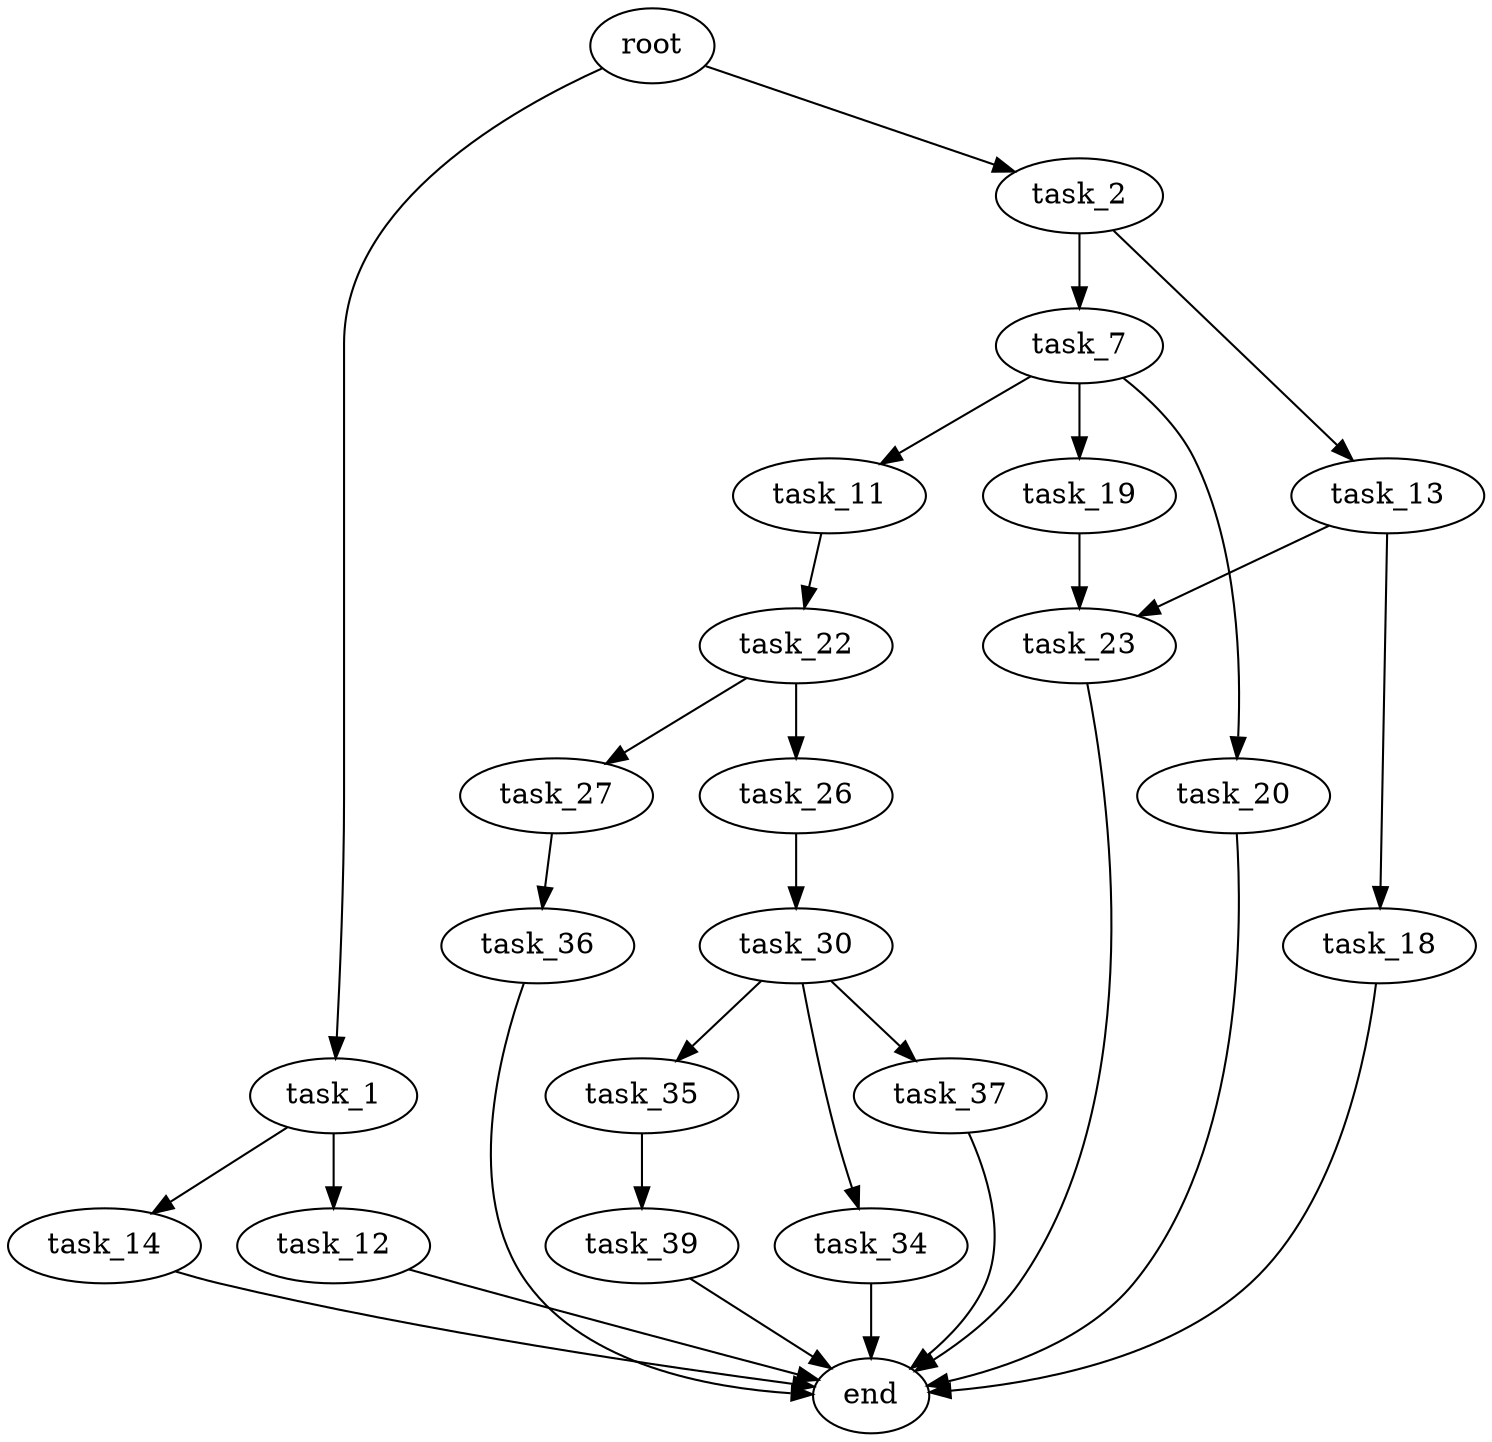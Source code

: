 digraph G {
  root [size="0.000000"];
  task_1 [size="4805262396.000000"];
  task_2 [size="318541673877.000000"];
  task_12 [size="115796758712.000000"];
  task_14 [size="29907201748.000000"];
  task_7 [size="11085009229.000000"];
  task_13 [size="46210483478.000000"];
  task_11 [size="161759443915.000000"];
  task_19 [size="975188518918.000000"];
  task_20 [size="46098120247.000000"];
  task_22 [size="36808914762.000000"];
  end [size="0.000000"];
  task_18 [size="1073741824000.000000"];
  task_23 [size="28991029248.000000"];
  task_26 [size="874706985256.000000"];
  task_27 [size="782757789696.000000"];
  task_30 [size="22943519848.000000"];
  task_36 [size="549755813888.000000"];
  task_34 [size="99515265077.000000"];
  task_35 [size="984026526253.000000"];
  task_37 [size="9510944216.000000"];
  task_39 [size="525074098546.000000"];

  root -> task_1 [size="1.000000"];
  root -> task_2 [size="1.000000"];
  task_1 -> task_12 [size="134217728.000000"];
  task_1 -> task_14 [size="134217728.000000"];
  task_2 -> task_7 [size="209715200.000000"];
  task_2 -> task_13 [size="209715200.000000"];
  task_12 -> end [size="1.000000"];
  task_14 -> end [size="1.000000"];
  task_7 -> task_11 [size="33554432.000000"];
  task_7 -> task_19 [size="33554432.000000"];
  task_7 -> task_20 [size="33554432.000000"];
  task_13 -> task_18 [size="33554432.000000"];
  task_13 -> task_23 [size="33554432.000000"];
  task_11 -> task_22 [size="679477248.000000"];
  task_19 -> task_23 [size="679477248.000000"];
  task_20 -> end [size="1.000000"];
  task_22 -> task_26 [size="838860800.000000"];
  task_22 -> task_27 [size="838860800.000000"];
  task_18 -> end [size="1.000000"];
  task_23 -> end [size="1.000000"];
  task_26 -> task_30 [size="536870912.000000"];
  task_27 -> task_36 [size="679477248.000000"];
  task_30 -> task_34 [size="75497472.000000"];
  task_30 -> task_35 [size="75497472.000000"];
  task_30 -> task_37 [size="75497472.000000"];
  task_36 -> end [size="1.000000"];
  task_34 -> end [size="1.000000"];
  task_35 -> task_39 [size="838860800.000000"];
  task_37 -> end [size="1.000000"];
  task_39 -> end [size="1.000000"];
}
